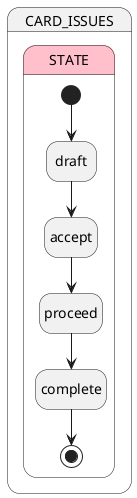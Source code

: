 @startuml
hide empty description 

' TODO: Добавь комменты на описание статуса

state CARD_ISSUES.STATE #Pink {
    [*] -down-> draft
    draft -down-> accept
    accept -down-> proceed
    proceed -down-> complete
    complete -down-> [*]
}
@enduml

